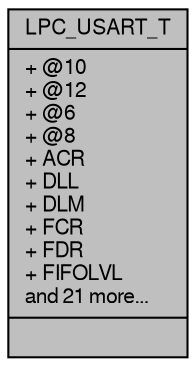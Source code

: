 digraph "LPC_USART_T"
{
  edge [fontname="FreeSans",fontsize="10",labelfontname="FreeSans",labelfontsize="10"];
  node [fontname="FreeSans",fontsize="10",shape=record];
  Node1 [label="{LPC_USART_T\n|+ @10\l+ @12\l+ @6\l+ @8\l+ ACR\l+ DLL\l+ DLM\l+ FCR\l+ FDR\l+ FIFOLVL\land 21 more...\l|}",height=0.2,width=0.4,color="black", fillcolor="grey75", style="filled", fontcolor="black"];
}
